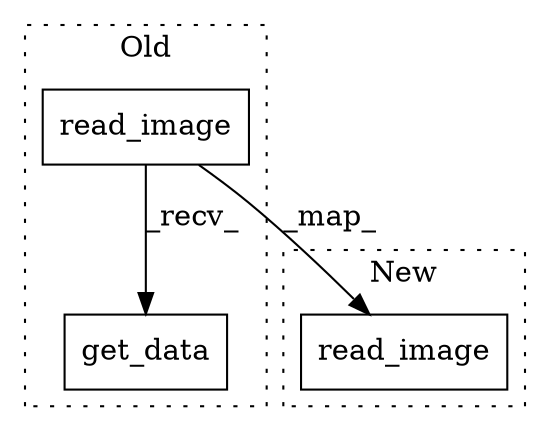 digraph G {
subgraph cluster0 {
1 [label="read_image" a="32" s="2934,3007" l="11,1" shape="box"];
3 [label="get_data" a="32" s="3121" l="10" shape="box"];
label = "Old";
style="dotted";
}
subgraph cluster1 {
2 [label="read_image" a="32" s="3004,3077" l="11,1" shape="box"];
label = "New";
style="dotted";
}
1 -> 2 [label="_map_"];
1 -> 3 [label="_recv_"];
}